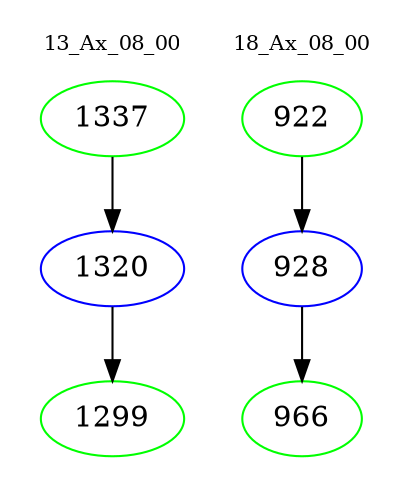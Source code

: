 digraph{
subgraph cluster_0 {
color = white
label = "13_Ax_08_00";
fontsize=10;
T0_1337 [label="1337", color="green"]
T0_1337 -> T0_1320 [color="black"]
T0_1320 [label="1320", color="blue"]
T0_1320 -> T0_1299 [color="black"]
T0_1299 [label="1299", color="green"]
}
subgraph cluster_1 {
color = white
label = "18_Ax_08_00";
fontsize=10;
T1_922 [label="922", color="green"]
T1_922 -> T1_928 [color="black"]
T1_928 [label="928", color="blue"]
T1_928 -> T1_966 [color="black"]
T1_966 [label="966", color="green"]
}
}

